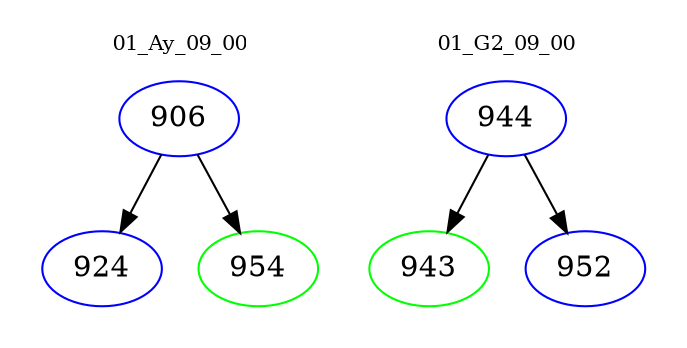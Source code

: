digraph{
subgraph cluster_0 {
color = white
label = "01_Ay_09_00";
fontsize=10;
T0_906 [label="906", color="blue"]
T0_906 -> T0_924 [color="black"]
T0_924 [label="924", color="blue"]
T0_906 -> T0_954 [color="black"]
T0_954 [label="954", color="green"]
}
subgraph cluster_1 {
color = white
label = "01_G2_09_00";
fontsize=10;
T1_944 [label="944", color="blue"]
T1_944 -> T1_943 [color="black"]
T1_943 [label="943", color="green"]
T1_944 -> T1_952 [color="black"]
T1_952 [label="952", color="blue"]
}
}
